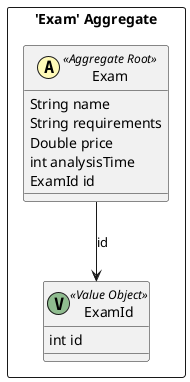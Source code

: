 @startuml

skinparam componentStyle uml2

package "'Exam' Aggregate" <<Rectangle>> {
	class Exam <<(A,#fffab8) Aggregate Root>> {
		String name
		String requirements
		Double price
		int analysisTime
		ExamId id
	}
	class ExamId <<(V,DarkSeaGreen) Value Object>> {
		int id
	}
}
Exam --> ExamId : id


@enduml
